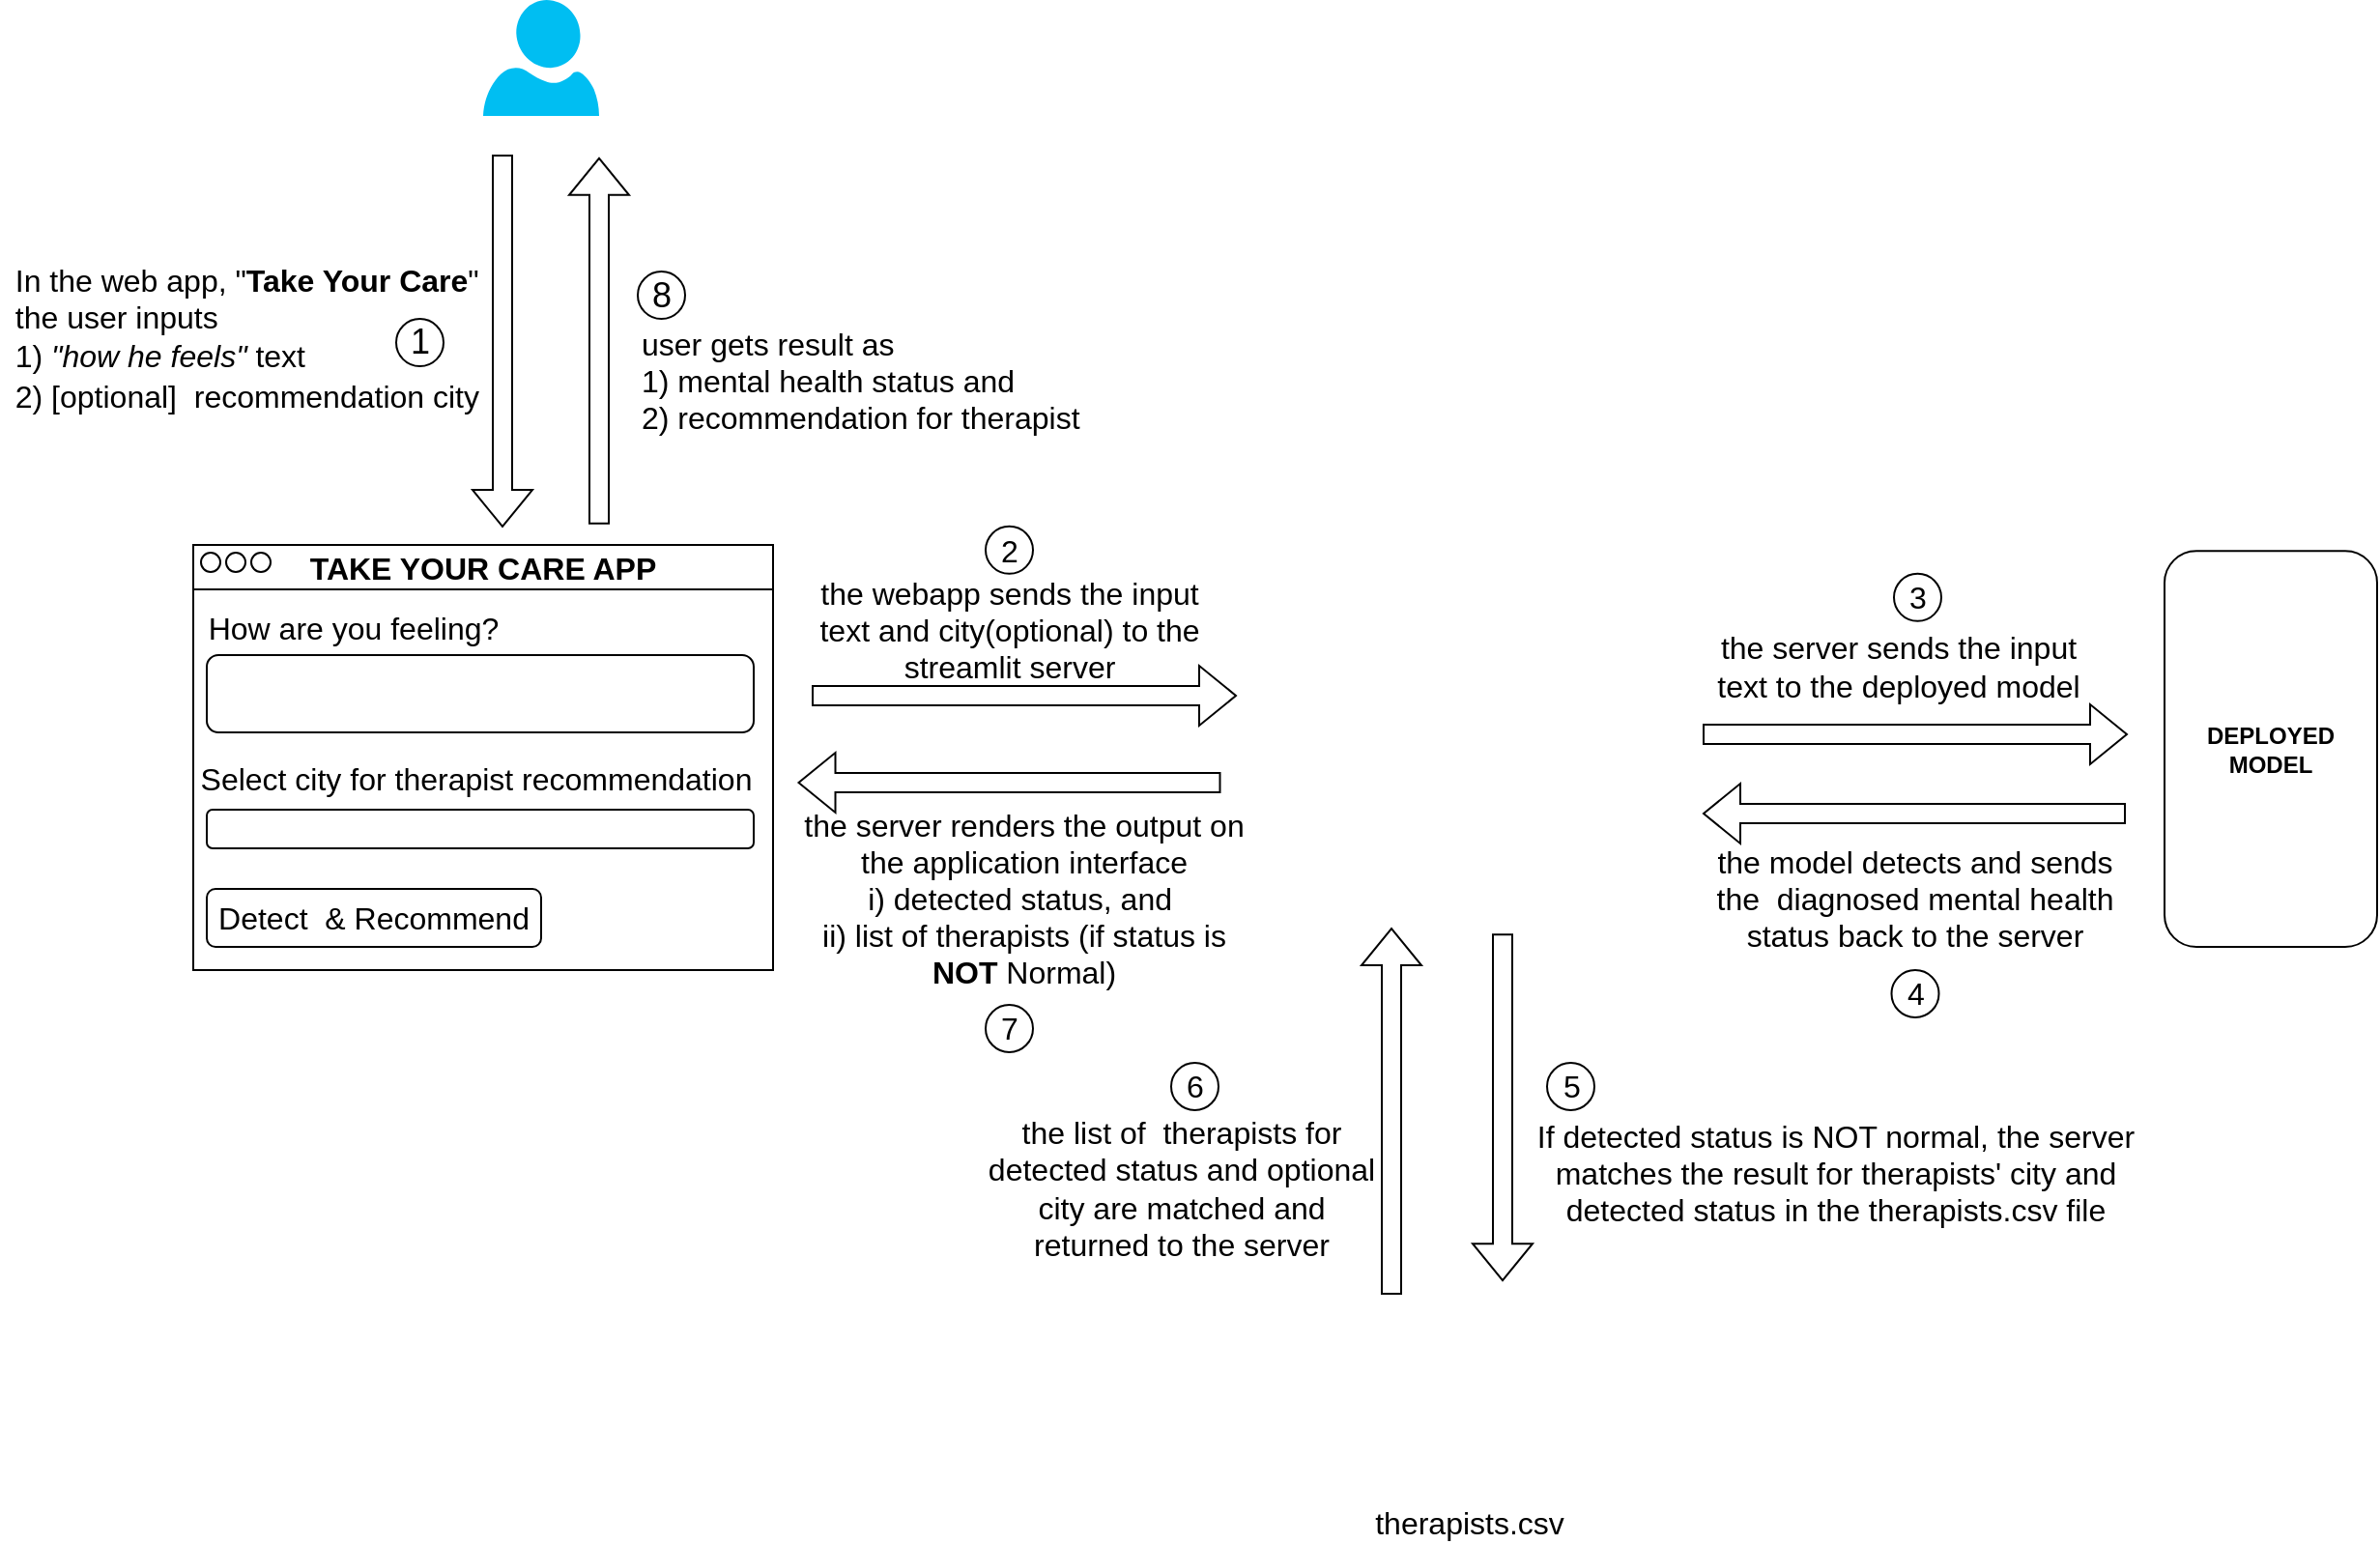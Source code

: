 <mxfile version="26.2.14">
  <diagram name="Page-1" id="6ngZtiUM4uMh45GGR5u8">
    <mxGraphModel dx="1815" dy="1068" grid="1" gridSize="10" guides="1" tooltips="1" connect="1" arrows="1" fold="1" page="1" pageScale="1" pageWidth="850" pageHeight="1100" math="0" shadow="0">
      <root>
        <mxCell id="0" />
        <mxCell id="1" parent="0" />
        <mxCell id="xVOtCNTEhyg7BvDX45ZJ-3" value="&lt;font style=&quot;font-size: 16px;&quot;&gt;TAKE YOUR CARE APP&lt;/font&gt;" style="swimlane;whiteSpace=wrap;html=1;fillColor=light-dark(#FFFFFF,#000000);" parent="1" vertex="1">
          <mxGeometry x="320" y="572" width="300" height="220" as="geometry" />
        </mxCell>
        <mxCell id="xVOtCNTEhyg7BvDX45ZJ-4" value="&lt;font style=&quot;font-size: 16px;&quot;&gt;How are you feeling?&lt;/font&gt;" style="text;html=1;align=center;verticalAlign=middle;whiteSpace=wrap;rounded=0;" parent="xVOtCNTEhyg7BvDX45ZJ-3" vertex="1">
          <mxGeometry x="-9" y="28" width="184" height="30" as="geometry" />
        </mxCell>
        <mxCell id="xVOtCNTEhyg7BvDX45ZJ-5" value="" style="rounded=1;whiteSpace=wrap;html=1;" parent="xVOtCNTEhyg7BvDX45ZJ-3" vertex="1">
          <mxGeometry x="7" y="57" width="283" height="40" as="geometry" />
        </mxCell>
        <mxCell id="xVOtCNTEhyg7BvDX45ZJ-6" value="&lt;font style=&quot;font-size: 16px;&quot;&gt;Select city for therapist recommendation&lt;/font&gt;" style="text;html=1;align=center;verticalAlign=middle;whiteSpace=wrap;rounded=0;" parent="xVOtCNTEhyg7BvDX45ZJ-3" vertex="1">
          <mxGeometry x="-1" y="106" width="295" height="30" as="geometry" />
        </mxCell>
        <mxCell id="xVOtCNTEhyg7BvDX45ZJ-7" value="" style="rounded=1;whiteSpace=wrap;html=1;" parent="xVOtCNTEhyg7BvDX45ZJ-3" vertex="1">
          <mxGeometry x="7" y="137" width="283" height="20" as="geometry" />
        </mxCell>
        <mxCell id="xVOtCNTEhyg7BvDX45ZJ-8" value="&lt;font style=&quot;font-size: 16px; color: light-dark(rgb(0, 0, 0), rgb(204, 0, 0));&quot;&gt;Detect&amp;nbsp; &amp;amp; Recommend&lt;/font&gt;" style="rounded=1;whiteSpace=wrap;html=1;strokeColor=light-dark(#000000,#CC0000);" parent="xVOtCNTEhyg7BvDX45ZJ-3" vertex="1">
          <mxGeometry x="7" y="178" width="173" height="30" as="geometry" />
        </mxCell>
        <mxCell id="vIxu4h7MzAUHaWpVUODM-3" value="" style="ellipse;whiteSpace=wrap;html=1;aspect=fixed;fillColor=light-dark(#FFFFFF,#CCCC00);" vertex="1" parent="xVOtCNTEhyg7BvDX45ZJ-3">
          <mxGeometry x="17" y="4" width="10" height="10" as="geometry" />
        </mxCell>
        <mxCell id="vIxu4h7MzAUHaWpVUODM-9" value="" style="ellipse;whiteSpace=wrap;html=1;aspect=fixed;fillColor=light-dark(#FFFFFF,#FF0000);" vertex="1" parent="xVOtCNTEhyg7BvDX45ZJ-3">
          <mxGeometry x="4" y="4" width="10" height="10" as="geometry" />
        </mxCell>
        <mxCell id="vIxu4h7MzAUHaWpVUODM-2" value="" style="ellipse;whiteSpace=wrap;html=1;aspect=fixed;fillColor=light-dark(#FFFFFF,#009900);" vertex="1" parent="xVOtCNTEhyg7BvDX45ZJ-3">
          <mxGeometry x="30" y="4" width="10" height="10" as="geometry" />
        </mxCell>
        <mxCell id="xVOtCNTEhyg7BvDX45ZJ-18" value="" style="verticalLabelPosition=bottom;html=1;verticalAlign=top;align=center;strokeColor=none;fillColor=#00BEF2;shape=mxgraph.azure.user;" parent="1" vertex="1">
          <mxGeometry x="470" y="290" width="60" height="60" as="geometry" />
        </mxCell>
        <mxCell id="xVOtCNTEhyg7BvDX45ZJ-22" value="&lt;div style=&quot;text-align: justify;&quot;&gt;&lt;font style=&quot;background-color: transparent; color: light-dark(rgb(0, 0, 0), rgb(255, 255, 255)); font-size: 16px;&quot;&gt;In the web app, &quot;&lt;b&gt;Take Your Care&lt;/b&gt;&quot;&lt;/font&gt;&lt;/div&gt;&lt;div style=&quot;text-align: justify;&quot;&gt;&lt;font style=&quot;background-color: transparent; color: light-dark(rgb(0, 0, 0), rgb(255, 255, 255)); font-size: 16px;&quot;&gt;the user inputs&amp;nbsp;&lt;/font&gt;&lt;/div&gt;&lt;div style=&quot;text-align: justify;&quot;&gt;&lt;font style=&quot;background-color: transparent; color: light-dark(rgb(0, 0, 0), rgb(255, 255, 255)); font-size: 16px;&quot;&gt;1)&amp;nbsp;&lt;i&gt;&quot;how he feels&quot;&lt;/i&gt; text&lt;/font&gt;&lt;font style=&quot;background-color: transparent; color: light-dark(rgb(0, 0, 0), rgb(255, 255, 255)); font-size: 18px;&quot;&gt;&amp;nbsp;&lt;/font&gt;&lt;/div&gt;&lt;div style=&quot;text-align: justify;&quot;&gt;&lt;font size=&quot;3&quot;&gt;2)&amp;nbsp;&lt;/font&gt;&lt;span style=&quot;font-size: medium; background-color: transparent; color: light-dark(rgb(0, 0, 0), rgb(255, 255, 255));&quot;&gt;[optional]&amp;nbsp;&amp;nbsp;&lt;/span&gt;&lt;span style=&quot;font-size: medium; background-color: transparent; color: light-dark(rgb(0, 0, 0), rgb(255, 255, 255));&quot;&gt;recommendation city&lt;/span&gt;&lt;/div&gt;" style="text;html=1;align=right;verticalAlign=middle;whiteSpace=wrap;rounded=0;" parent="1" vertex="1">
          <mxGeometry x="220" y="410" width="250" height="110" as="geometry" />
        </mxCell>
        <mxCell id="xVOtCNTEhyg7BvDX45ZJ-23" value="&lt;font style=&quot;font-size: 18px;&quot;&gt;1&lt;/font&gt;" style="ellipse;whiteSpace=wrap;html=1;aspect=fixed;" parent="1" vertex="1">
          <mxGeometry x="425" y="455.01" width="24.5" height="24.5" as="geometry" />
        </mxCell>
        <mxCell id="xVOtCNTEhyg7BvDX45ZJ-24" value="" style="shape=flexArrow;endArrow=classic;html=1;rounded=0;fillColor=light-dark(transparent,#66B2FF);strokeColor=light-dark(#000000,#007FFF);" parent="1" edge="1">
          <mxGeometry width="50" height="50" relative="1" as="geometry">
            <mxPoint x="640" y="650" as="sourcePoint" />
            <mxPoint x="860" y="650" as="targetPoint" />
          </mxGeometry>
        </mxCell>
        <mxCell id="xVOtCNTEhyg7BvDX45ZJ-25" value="&lt;font style=&quot;font-size: 16px;&quot;&gt;the webapp sends the input text and city(optional) to the streamlit server&lt;/font&gt;" style="text;html=1;align=center;verticalAlign=middle;whiteSpace=wrap;rounded=0;" parent="1" vertex="1">
          <mxGeometry x="641" y="590" width="202.5" height="51.38" as="geometry" />
        </mxCell>
        <mxCell id="xVOtCNTEhyg7BvDX45ZJ-26" value="&lt;font style=&quot;font-size: 16px;&quot;&gt;2&lt;/font&gt;" style="ellipse;whiteSpace=wrap;html=1;aspect=fixed;" parent="1" vertex="1">
          <mxGeometry x="730" y="562.38" width="24.5" height="24.5" as="geometry" />
        </mxCell>
        <mxCell id="xVOtCNTEhyg7BvDX45ZJ-27" value="" style="shape=image;verticalLabelPosition=bottom;labelBackgroundColor=default;verticalAlign=top;aspect=fixed;imageAspect=0;image=https://eu-images.contentstack.com/v3/assets/blt6b0f74e5591baa03/blt7c0bf7e21d4410b4/6319700b8cc2fa14e223aa27/8895.png;" parent="1" vertex="1">
          <mxGeometry x="870" y="611.38" width="220" height="146.52" as="geometry" />
        </mxCell>
        <mxCell id="xVOtCNTEhyg7BvDX45ZJ-28" value="" style="shape=flexArrow;endArrow=classic;html=1;rounded=0;fillColor=light-dark(transparent,#66B2FF);strokeColor=light-dark(#000000,#007FFF);" parent="1" edge="1">
          <mxGeometry width="50" height="50" relative="1" as="geometry">
            <mxPoint x="851.75" y="695" as="sourcePoint" />
            <mxPoint x="632.75" y="695" as="targetPoint" />
          </mxGeometry>
        </mxCell>
        <mxCell id="xVOtCNTEhyg7BvDX45ZJ-35" value="" style="shape=flexArrow;endArrow=classic;html=1;rounded=0;fillColor=light-dark(transparent,#66B2FF);strokeColor=light-dark(#000000,#007FFF);" parent="1" edge="1">
          <mxGeometry width="50" height="50" relative="1" as="geometry">
            <mxPoint x="1101" y="670" as="sourcePoint" />
            <mxPoint x="1321" y="670" as="targetPoint" />
          </mxGeometry>
        </mxCell>
        <mxCell id="xVOtCNTEhyg7BvDX45ZJ-36" value="&lt;font style=&quot;font-size: 16px;&quot;&gt;the server sends the input text to the deployed model&lt;/font&gt;" style="text;html=1;align=center;verticalAlign=middle;whiteSpace=wrap;rounded=0;" parent="1" vertex="1">
          <mxGeometry x="1101" y="620.34" width="202.5" height="30" as="geometry" />
        </mxCell>
        <mxCell id="xVOtCNTEhyg7BvDX45ZJ-37" value="&lt;font style=&quot;font-size: 16px;&quot;&gt;3&lt;/font&gt;" style="ellipse;whiteSpace=wrap;html=1;aspect=fixed;" parent="1" vertex="1">
          <mxGeometry x="1200" y="586.88" width="24.5" height="24.5" as="geometry" />
        </mxCell>
        <mxCell id="xVOtCNTEhyg7BvDX45ZJ-38" value="&lt;b&gt;DEPLOYED MODEL&lt;/b&gt;" style="rounded=1;whiteSpace=wrap;html=1;fillColor=light-dark(#FFFFFF,#CCFFCC);strokeColor=light-dark(#000000,#009900);" parent="1" vertex="1">
          <mxGeometry x="1340" y="575.09" width="110" height="204.91" as="geometry" />
        </mxCell>
        <mxCell id="xVOtCNTEhyg7BvDX45ZJ-39" value="" style="shape=flexArrow;endArrow=classic;html=1;rounded=0;fillColor=light-dark(transparent,#66B2FF);strokeColor=light-dark(#000000,#007FFF);" parent="1" edge="1">
          <mxGeometry width="50" height="50" relative="1" as="geometry">
            <mxPoint x="1320" y="711" as="sourcePoint" />
            <mxPoint x="1101" y="711" as="targetPoint" />
          </mxGeometry>
        </mxCell>
        <mxCell id="xVOtCNTEhyg7BvDX45ZJ-40" value="&lt;font style=&quot;font-size: 16px;&quot;&gt;the model detects and sends the&amp;nbsp; diagnosed mental health status back to the server&lt;/font&gt;" style="text;html=1;align=center;verticalAlign=middle;whiteSpace=wrap;rounded=0;" parent="1" vertex="1">
          <mxGeometry x="1101" y="740" width="220" height="30" as="geometry" />
        </mxCell>
        <mxCell id="xVOtCNTEhyg7BvDX45ZJ-41" value="&lt;font style=&quot;font-size: 16px;&quot;&gt;4&lt;/font&gt;" style="ellipse;whiteSpace=wrap;html=1;aspect=fixed;" parent="1" vertex="1">
          <mxGeometry x="1198.75" y="792" width="24.5" height="24.5" as="geometry" />
        </mxCell>
        <mxCell id="xVOtCNTEhyg7BvDX45ZJ-44" value="&lt;font style=&quot;font-size: 16px;&quot;&gt;the server renders the output on the application interface&lt;/font&gt;&lt;div&gt;&lt;span style=&quot;background-color: transparent; color: light-dark(rgb(0, 0, 0), rgb(255, 255, 255));&quot;&gt;&lt;font style=&quot;font-size: 16px;&quot;&gt;i) detected status, and&amp;nbsp;&lt;/font&gt;&lt;/span&gt;&lt;div&gt;&lt;font style=&quot;font-size: 16px;&quot;&gt;&lt;span style=&quot;background-color: transparent; color: light-dark(rgb(0, 0, 0), rgb(255, 255, 255));&quot;&gt;ii) list of therapists (if status is &lt;/span&gt;&lt;b style=&quot;background-color: transparent; color: light-dark(rgb(0, 0, 0), rgb(255, 255, 255));&quot;&gt;NOT &lt;/b&gt;&lt;span style=&quot;background-color: transparent; color: light-dark(rgb(0, 0, 0), rgb(255, 255, 255));&quot;&gt;Normal)&lt;/span&gt;&lt;/font&gt;&lt;/div&gt;&lt;/div&gt;" style="text;html=1;align=center;verticalAlign=middle;whiteSpace=wrap;rounded=0;" parent="1" vertex="1">
          <mxGeometry x="630" y="735" width="240" height="40" as="geometry" />
        </mxCell>
        <mxCell id="xVOtCNTEhyg7BvDX45ZJ-45" value="&lt;font style=&quot;font-size: 16px;&quot;&gt;7&lt;/font&gt;" style="ellipse;whiteSpace=wrap;html=1;aspect=fixed;" parent="1" vertex="1">
          <mxGeometry x="730" y="810" width="24.5" height="24.5" as="geometry" />
        </mxCell>
        <mxCell id="xVOtCNTEhyg7BvDX45ZJ-46" value="" style="shape=image;html=1;verticalAlign=top;verticalLabelPosition=bottom;labelBackgroundColor=#ffffff;imageAspect=0;aspect=fixed;image=https://cdn3.iconfinder.com/data/icons/cad-database-presentation-spreadsheet-vector-fil-2/512/19-128.png" parent="1" vertex="1">
          <mxGeometry x="922.5" y="970" width="98" height="98" as="geometry" />
        </mxCell>
        <mxCell id="xVOtCNTEhyg7BvDX45ZJ-47" value="" style="shape=flexArrow;endArrow=classic;html=1;rounded=0;strokeColor=light-dark(#000000,#007FFF);fillColor=light-dark(transparent,#66B2FF);" parent="1" edge="1">
          <mxGeometry width="50" height="50" relative="1" as="geometry">
            <mxPoint x="997.5" y="773.12" as="sourcePoint" />
            <mxPoint x="997.5" y="953.12" as="targetPoint" />
          </mxGeometry>
        </mxCell>
        <mxCell id="xVOtCNTEhyg7BvDX45ZJ-48" value="&lt;font style=&quot;font-size: 16px;&quot;&gt;the list of&amp;nbsp; therapists for detected status and optional city are matched and returned to the server&lt;/font&gt;" style="text;html=1;align=center;verticalAlign=middle;whiteSpace=wrap;rounded=0;" parent="1" vertex="1">
          <mxGeometry x="730" y="890" width="202.5" height="30" as="geometry" />
        </mxCell>
        <mxCell id="xVOtCNTEhyg7BvDX45ZJ-49" value="&lt;font style=&quot;font-size: 16px;&quot;&gt;6&lt;/font&gt;" style="ellipse;whiteSpace=wrap;html=1;aspect=fixed;" parent="1" vertex="1">
          <mxGeometry x="826" y="840" width="24.5" height="24.5" as="geometry" />
        </mxCell>
        <mxCell id="xVOtCNTEhyg7BvDX45ZJ-50" value="" style="shape=flexArrow;endArrow=classic;html=1;rounded=0;strokeColor=light-dark(#000000,#007FFF);fillColor=light-dark(transparent,#66B2FF);" parent="1" edge="1">
          <mxGeometry width="50" height="50" relative="1" as="geometry">
            <mxPoint x="940" y="960" as="sourcePoint" />
            <mxPoint x="940" y="770" as="targetPoint" />
          </mxGeometry>
        </mxCell>
        <mxCell id="xVOtCNTEhyg7BvDX45ZJ-51" value="&lt;font style=&quot;font-size: 16px;&quot;&gt;If detected status is NOT normal,&amp;nbsp;&lt;span style=&quot;background-color: transparent; color: light-dark(rgb(0, 0, 0), rgb(255, 255, 255));&quot;&gt;the server matches the result for therapists&#39; city and detected status in the therapists.csv file&lt;/span&gt;&lt;/font&gt;" style="text;html=1;align=center;verticalAlign=middle;whiteSpace=wrap;rounded=0;" parent="1" vertex="1">
          <mxGeometry x="1010" y="874.5" width="320" height="45.5" as="geometry" />
        </mxCell>
        <mxCell id="xVOtCNTEhyg7BvDX45ZJ-52" value="&lt;font style=&quot;font-size: 16px;&quot;&gt;5&lt;/font&gt;" style="ellipse;whiteSpace=wrap;html=1;aspect=fixed;" parent="1" vertex="1">
          <mxGeometry x="1020.5" y="840" width="24.5" height="24.5" as="geometry" />
        </mxCell>
        <mxCell id="xVOtCNTEhyg7BvDX45ZJ-57" value="&lt;font style=&quot;font-size: 18px;&quot;&gt;8&lt;/font&gt;" style="ellipse;whiteSpace=wrap;html=1;aspect=fixed;" parent="1" vertex="1">
          <mxGeometry x="550" y="430.51" width="24.5" height="24.5" as="geometry" />
        </mxCell>
        <mxCell id="xVOtCNTEhyg7BvDX45ZJ-58" value="&lt;font style=&quot;font-size: 16px;&quot;&gt;user gets result as&amp;nbsp;&lt;/font&gt;&lt;div&gt;&lt;font size=&quot;3&quot;&gt;1) mental health status and&amp;nbsp;&lt;/font&gt;&lt;/div&gt;&lt;div&gt;&lt;font size=&quot;3&quot;&gt;2) recommendation for therapist&lt;/font&gt;&lt;/div&gt;" style="text;html=1;align=left;verticalAlign=middle;whiteSpace=wrap;rounded=0;" parent="1" vertex="1">
          <mxGeometry x="550" y="467.25" width="250" height="40" as="geometry" />
        </mxCell>
        <mxCell id="xVOtCNTEhyg7BvDX45ZJ-60" value="&lt;font style=&quot;font-size: 16px;&quot;&gt;therapists.csv&lt;/font&gt;" style="text;html=1;align=center;verticalAlign=middle;whiteSpace=wrap;rounded=0;" parent="1" vertex="1">
          <mxGeometry x="919.5" y="1068" width="121" height="20" as="geometry" />
        </mxCell>
        <mxCell id="xVOtCNTEhyg7BvDX45ZJ-63" value="" style="shape=flexArrow;endArrow=classic;html=1;rounded=0;fillColor=light-dark(transparent,#66B2FF);strokeColor=light-dark(#000000,#007FFF);" parent="1" edge="1">
          <mxGeometry width="50" height="50" relative="1" as="geometry">
            <mxPoint x="480" y="370" as="sourcePoint" />
            <mxPoint x="480" y="563" as="targetPoint" />
          </mxGeometry>
        </mxCell>
        <mxCell id="vIxu4h7MzAUHaWpVUODM-6" value="" style="shape=flexArrow;endArrow=classic;html=1;rounded=0;fillColor=light-dark(transparent,#66B2FF);strokeColor=light-dark(#000000,#007FFF);" edge="1" parent="1">
          <mxGeometry width="50" height="50" relative="1" as="geometry">
            <mxPoint x="530" y="561.38" as="sourcePoint" />
            <mxPoint x="530" y="371.38" as="targetPoint" />
          </mxGeometry>
        </mxCell>
      </root>
    </mxGraphModel>
  </diagram>
</mxfile>
